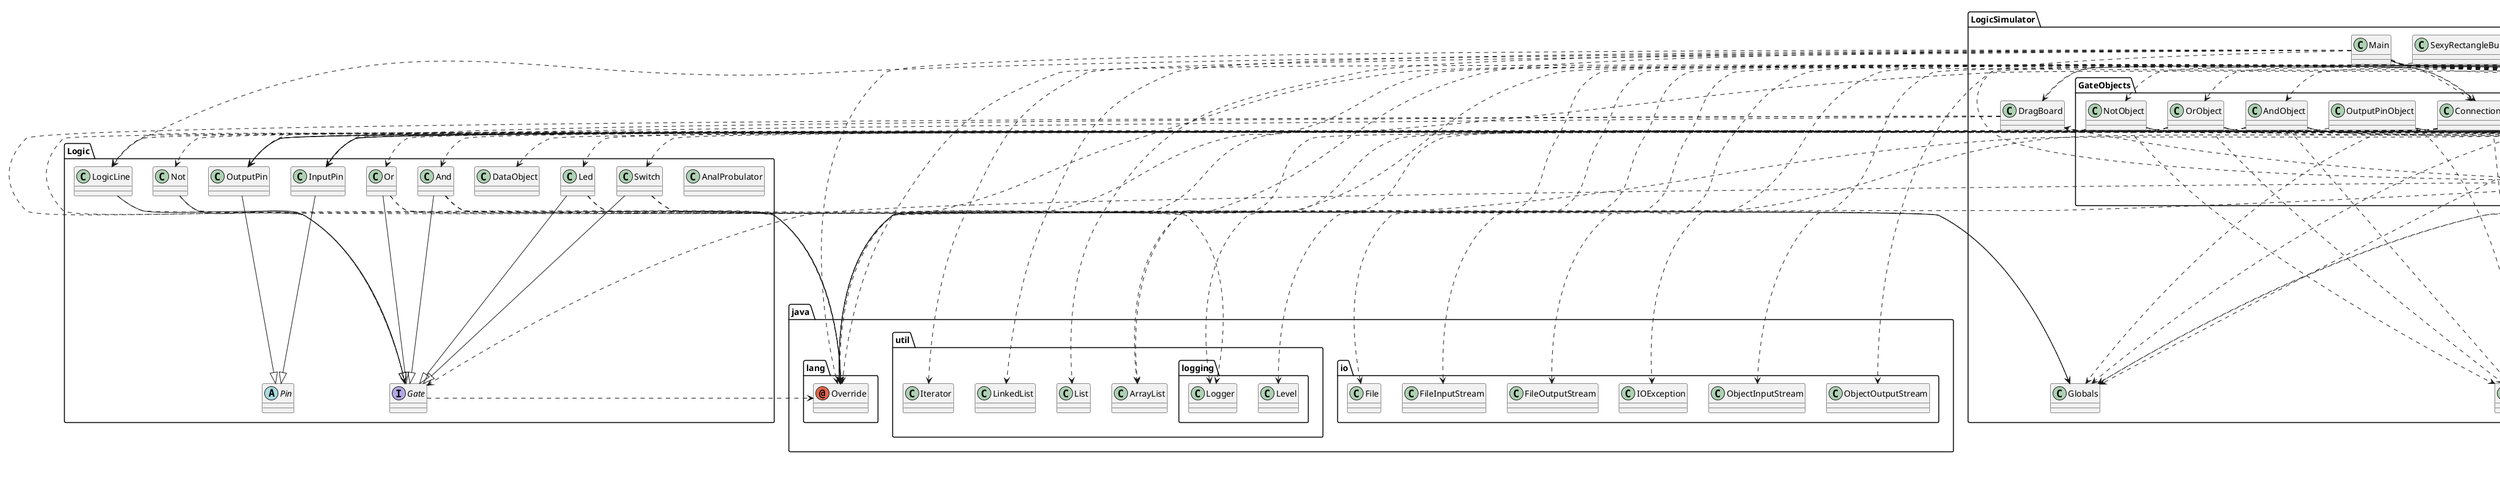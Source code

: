 @startuml
abstract class Logic.Pin
annotation java.lang.Override
class Logic.AnalProbulator
class Logic.And
class Logic.DataObject
class Logic.InputPin
class Logic.Led
class Logic.LogicLine
class Logic.Not
class Logic.Or
class Logic.OutputPin
class Logic.Switch
class LogicSimulator.DragBoard
class LogicSimulator.GateObjects.AndObject
class LogicSimulator.GateObjects.ConnectionLineObject
class LogicSimulator.GateObjects.GateObject
class LogicSimulator.GateObjects.InputPinObject
class LogicSimulator.GateObjects.LedObject
class LogicSimulator.GateObjects.NotObject
class LogicSimulator.GateObjects.OrObject
class LogicSimulator.GateObjects.OutputPinObject
class LogicSimulator.GateObjects.PinObject
class LogicSimulator.GateObjects.SwitchObject
class LogicSimulator.Globals
class LogicSimulator.Main
class LogicSimulator.MenuBarBuilder
class LogicSimulator.SexyCircleBuilder
class LogicSimulator.SexyRectangleBuilder
class LogicSimulator.SideBarBuilder
class LogicSimulator.Textures
class com.sun.corba.se.pept.encoding.InputObject
class java.io.File
class java.io.FileInputStream
class java.io.FileOutputStream
class java.io.IOException
class java.io.ObjectInputStream
class java.io.ObjectOutputStream
class java.util.ArrayList
class java.util.Iterator
class java.util.LinkedList
class java.util.List
class java.util.logging.Level
class java.util.logging.Logger
class javafx.animation.Animation
class javafx.animation.KeyFrame
class javafx.animation.Timeline
class javafx.application.Application
class javafx.application.Platform
class javafx.collections.FXCollections
class javafx.collections.ObservableList
class javafx.event.ActionEvent
class javafx.event.Event
class javafx.event.EventHandler
class javafx.geometry.Point2D
class javafx.geometry.Pos
class javafx.scene.Cursor
class javafx.scene.Group
class javafx.scene.ImageCursor
class javafx.scene.Scene
class javafx.scene.control.Button
class javafx.scene.control.Label
class javafx.scene.control.ListView
class javafx.scene.control.MenuBar
class javafx.scene.control.MenuItem
class javafx.scene.control.SeparatorMenuItem
class javafx.scene.control.TextField
class javafx.scene.control.Tooltip
class javafx.scene.effect.InnerShadow
class javafx.scene.image.Image
class javafx.scene.image.ImageView
class javafx.scene.input.KeyCode
class javafx.scene.input.KeyCodeCombination
class javafx.scene.input.KeyCombination
class javafx.scene.input.KeyEvent
class javafx.scene.input.MouseButton
class javafx.scene.input.MouseEvent
class javafx.scene.input.ScrollEvent
class javafx.scene.layout.HBox
class javafx.scene.layout.Priority
class javafx.scene.layout.Region
class javafx.scene.layout.VBox
class javafx.scene.paint.Color
class javafx.scene.paint.CycleMethod
class javafx.scene.paint.ImagePattern
class javafx.scene.paint.LinearGradient
class javafx.scene.paint.RadialGradient
class javafx.scene.paint.Stop
class javafx.scene.shape.Circle
class javafx.scene.shape.Line
class javafx.scene.shape.Rectangle
class javafx.stage.FileChooser
class javafx.stage.Modality
class javafx.stage.Stage
class javafx.stage.StageStyle
class javafx.util.Duration
interface Logic.Gate
Logic.And ..> java.lang.Override
Logic.And ..> LogicSimulator.Globals
Logic.And ..> java.util.logging.Logger
Logic.And --|> Logic.Gate
Logic.InputPin --|> Logic.Pin
Logic.Led ..> java.lang.Override
Logic.Led ..> LogicSimulator.Globals
Logic.Led --|> Logic.Gate
Logic.LogicLine ..> java.lang.Override
Logic.LogicLine --|> Logic.Gate
Logic.Not ..> java.lang.Override
Logic.Not ..> LogicSimulator.Globals
Logic.Not --|> Logic.Gate
Logic.Or ..> java.lang.Override
Logic.Or ..> LogicSimulator.Globals
Logic.Or --|> Logic.Gate
Logic.OutputPin --|> Logic.Pin
Logic.Switch ..> java.lang.Override
Logic.Switch ..> LogicSimulator.Globals
Logic.Switch --|> Logic.Gate
LogicSimulator.DragBoard ..> Logic.InputPin
LogicSimulator.DragBoard ..> Logic.OutputPin
LogicSimulator.DragBoard ..> LogicSimulator.GateObjects.ConnectionLineObject
LogicSimulator.DragBoard ..> LogicSimulator.GateObjects.GateObject
LogicSimulator.DragBoard ..> javafx.scene.Group
LogicSimulator.DragBoard ..> javafx.scene.shape.Line
LogicSimulator.DragBoard ..> Logic.Gate
LogicSimulator.GateObjects.AndObject ..> java.lang.Override
LogicSimulator.GateObjects.AndObject ..> Logic.And
LogicSimulator.GateObjects.AndObject ..> Logic.InputPin
LogicSimulator.GateObjects.AndObject ..> Logic.OutputPin
LogicSimulator.GateObjects.AndObject --|> LogicSimulator.GateObjects.GateObject
LogicSimulator.GateObjects.AndObject ..> LogicSimulator.Textures
LogicSimulator.GateObjects.AndObject ..> javafx.scene.Group
LogicSimulator.GateObjects.AndObject ..> javafx.scene.shape.Line
LogicSimulator.GateObjects.ConnectionLineObject ..> Logic.DataObject
LogicSimulator.GateObjects.ConnectionLineObject ..> Logic.InputPin
LogicSimulator.GateObjects.ConnectionLineObject ..> Logic.LogicLine
LogicSimulator.GateObjects.ConnectionLineObject ..> Logic.OutputPin
LogicSimulator.GateObjects.ConnectionLineObject ..> LogicSimulator.DragBoard
LogicSimulator.GateObjects.ConnectionLineObject ..> LogicSimulator.Globals
LogicSimulator.GateObjects.ConnectionLineObject ..> LogicSimulator.Textures
LogicSimulator.GateObjects.ConnectionLineObject ..> javafx.event.EventHandler
LogicSimulator.GateObjects.ConnectionLineObject ..> javafx.scene.Group
LogicSimulator.GateObjects.ConnectionLineObject ..> javafx.scene.ImageCursor
LogicSimulator.GateObjects.ConnectionLineObject ..> javafx.scene.image.Image
LogicSimulator.GateObjects.ConnectionLineObject ..> javafx.scene.input.MouseButton
LogicSimulator.GateObjects.ConnectionLineObject ..> javafx.scene.input.MouseEvent
LogicSimulator.GateObjects.ConnectionLineObject ..> javafx.scene.paint.Color
LogicSimulator.GateObjects.ConnectionLineObject ..> javafx.scene.shape.Line
LogicSimulator.GateObjects.ConnectionLineObject ..> javafx.scene.shape.Rectangle
LogicSimulator.GateObjects.ConnectionLineObject ..> Logic.Gate
LogicSimulator.GateObjects.GateObject ..> java.lang.Override
LogicSimulator.GateObjects.GateObject ..> LogicSimulator.Globals
LogicSimulator.GateObjects.GateObject ..> javafx.event.EventHandler
LogicSimulator.GateObjects.GateObject ..> javafx.geometry.Point2D
LogicSimulator.GateObjects.GateObject ..> javafx.scene.Group
LogicSimulator.GateObjects.GateObject ..> javafx.scene.image.Image
LogicSimulator.GateObjects.GateObject ..> javafx.scene.input.MouseButton
LogicSimulator.GateObjects.GateObject ..> javafx.scene.input.MouseEvent
LogicSimulator.GateObjects.GateObject ..> javafx.scene.paint.ImagePattern
LogicSimulator.GateObjects.GateObject ..> javafx.scene.shape.Line
LogicSimulator.GateObjects.GateObject ..> javafx.scene.shape.Rectangle
LogicSimulator.GateObjects.GateObject ..> Logic.Gate
LogicSimulator.GateObjects.InputPinObject ..> Logic.InputPin
LogicSimulator.GateObjects.InputPinObject --|> LogicSimulator.GateObjects.PinObject
LogicSimulator.GateObjects.InputPinObject ..> LogicSimulator.Textures
LogicSimulator.GateObjects.InputPinObject ..> javafx.scene.Group
LogicSimulator.GateObjects.InputPinObject ..> javafx.scene.shape.Line
LogicSimulator.GateObjects.InputPinObject ..> javafx.scene.shape.Rectangle
LogicSimulator.GateObjects.LedObject ..> java.lang.Override
LogicSimulator.GateObjects.LedObject ..> Logic.InputPin
LogicSimulator.GateObjects.LedObject ..> Logic.Led
LogicSimulator.GateObjects.LedObject --|> LogicSimulator.GateObjects.GateObject
LogicSimulator.GateObjects.LedObject ..> LogicSimulator.Globals
LogicSimulator.GateObjects.LedObject ..> LogicSimulator.Textures
LogicSimulator.GateObjects.LedObject ..> javafx.event.EventHandler
LogicSimulator.GateObjects.LedObject ..> javafx.geometry.Point2D
LogicSimulator.GateObjects.LedObject ..> javafx.scene.Group
LogicSimulator.GateObjects.LedObject ..> javafx.scene.input.MouseButton
LogicSimulator.GateObjects.LedObject ..> javafx.scene.input.MouseEvent
LogicSimulator.GateObjects.LedObject ..> javafx.scene.paint.ImagePattern
LogicSimulator.GateObjects.LedObject ..> javafx.scene.shape.Line
LogicSimulator.GateObjects.LedObject ..> javafx.scene.shape.Rectangle
LogicSimulator.GateObjects.NotObject ..> java.lang.Override
LogicSimulator.GateObjects.NotObject ..> Logic.InputPin
LogicSimulator.GateObjects.NotObject ..> Logic.Not
LogicSimulator.GateObjects.NotObject ..> Logic.OutputPin
LogicSimulator.GateObjects.NotObject --|> LogicSimulator.GateObjects.GateObject
LogicSimulator.GateObjects.NotObject ..> LogicSimulator.Textures
LogicSimulator.GateObjects.NotObject ..> javafx.scene.Group
LogicSimulator.GateObjects.NotObject ..> javafx.scene.shape.Line
LogicSimulator.GateObjects.OrObject ..> java.lang.Override
LogicSimulator.GateObjects.OrObject ..> Logic.InputPin
LogicSimulator.GateObjects.OrObject ..> Logic.Or
LogicSimulator.GateObjects.OrObject ..> Logic.OutputPin
LogicSimulator.GateObjects.OrObject --|> LogicSimulator.GateObjects.GateObject
LogicSimulator.GateObjects.OrObject ..> LogicSimulator.Textures
LogicSimulator.GateObjects.OrObject ..> javafx.scene.Group
LogicSimulator.GateObjects.OrObject ..> javafx.scene.shape.Line
LogicSimulator.GateObjects.OutputPinObject ..> Logic.OutputPin
LogicSimulator.GateObjects.OutputPinObject --|> LogicSimulator.GateObjects.PinObject
LogicSimulator.GateObjects.OutputPinObject ..> LogicSimulator.Textures
LogicSimulator.GateObjects.OutputPinObject ..> javafx.scene.Group
LogicSimulator.GateObjects.OutputPinObject ..> javafx.scene.shape.Line
LogicSimulator.GateObjects.OutputPinObject ..> javafx.scene.shape.Rectangle
LogicSimulator.GateObjects.PinObject ..> Logic.InputPin
LogicSimulator.GateObjects.PinObject ..> Logic.LogicLine
LogicSimulator.GateObjects.PinObject ..> Logic.OutputPin
LogicSimulator.GateObjects.PinObject ..> LogicSimulator.DragBoard
LogicSimulator.GateObjects.PinObject ..> LogicSimulator.Globals
LogicSimulator.GateObjects.PinObject ..> LogicSimulator.Textures
LogicSimulator.GateObjects.PinObject ..> com.sun.corba.se.pept.encoding.InputObject
LogicSimulator.GateObjects.PinObject ..> javafx.event.EventHandler
LogicSimulator.GateObjects.PinObject ..> javafx.geometry.Point2D
LogicSimulator.GateObjects.PinObject ..> javafx.scene.Cursor
LogicSimulator.GateObjects.PinObject ..> javafx.scene.Group
LogicSimulator.GateObjects.PinObject ..> javafx.scene.ImageCursor
LogicSimulator.GateObjects.PinObject ..> javafx.scene.image.Image
LogicSimulator.GateObjects.PinObject ..> javafx.scene.input.MouseButton
LogicSimulator.GateObjects.PinObject ..> javafx.scene.input.MouseEvent
LogicSimulator.GateObjects.PinObject ..> javafx.scene.paint.Color
LogicSimulator.GateObjects.PinObject ..> javafx.scene.paint.ImagePattern
LogicSimulator.GateObjects.PinObject ..> javafx.scene.shape.Line
LogicSimulator.GateObjects.PinObject ..> javafx.scene.shape.Rectangle
LogicSimulator.GateObjects.SwitchObject ..> java.lang.Override
LogicSimulator.GateObjects.SwitchObject ..> Logic.OutputPin
LogicSimulator.GateObjects.SwitchObject ..> Logic.Switch
LogicSimulator.GateObjects.SwitchObject --|> LogicSimulator.GateObjects.GateObject
LogicSimulator.GateObjects.SwitchObject ..> LogicSimulator.Globals
LogicSimulator.GateObjects.SwitchObject ..> LogicSimulator.Textures
LogicSimulator.GateObjects.SwitchObject ..> javafx.event.EventHandler
LogicSimulator.GateObjects.SwitchObject ..> javafx.geometry.Point2D
LogicSimulator.GateObjects.SwitchObject ..> javafx.scene.Group
LogicSimulator.GateObjects.SwitchObject ..> javafx.scene.ImageCursor
LogicSimulator.GateObjects.SwitchObject ..> javafx.scene.image.Image
LogicSimulator.GateObjects.SwitchObject ..> javafx.scene.input.MouseButton
LogicSimulator.GateObjects.SwitchObject ..> javafx.scene.input.MouseEvent
LogicSimulator.GateObjects.SwitchObject ..> javafx.scene.paint.ImagePattern
LogicSimulator.GateObjects.SwitchObject ..> javafx.scene.shape.Line
LogicSimulator.GateObjects.SwitchObject ..> javafx.scene.shape.Rectangle
LogicSimulator.Main ..> java.lang.Override
LogicSimulator.Main ..> Logic.LogicLine
LogicSimulator.Main ..> LogicSimulator.GateObjects.ConnectionLineObject
LogicSimulator.Main ..> LogicSimulator.GateObjects.GateObject
LogicSimulator.Main ..> java.util.ArrayList
LogicSimulator.Main ..> java.util.Iterator
LogicSimulator.Main ..> java.util.LinkedList
LogicSimulator.Main ..> java.util.List
LogicSimulator.Main ..> javafx.animation.Animation
LogicSimulator.Main ..> javafx.animation.KeyFrame
LogicSimulator.Main ..> javafx.animation.Timeline
LogicSimulator.Main --|> javafx.application.Application
LogicSimulator.Main ..> javafx.collections.FXCollections
LogicSimulator.Main ..> javafx.collections.ObservableList
LogicSimulator.Main ..> javafx.event.Event
LogicSimulator.Main ..> javafx.event.EventHandler
LogicSimulator.Main ..> javafx.geometry.Point2D
LogicSimulator.Main ..> javafx.scene.Group
LogicSimulator.Main ..> javafx.scene.ImageCursor
LogicSimulator.Main ..> javafx.scene.Scene
LogicSimulator.Main ..> javafx.scene.control.ListView
LogicSimulator.Main ..> javafx.scene.control.MenuBar
LogicSimulator.Main ..> javafx.scene.image.Image
LogicSimulator.Main ..> javafx.scene.input.MouseEvent
LogicSimulator.Main ..> javafx.scene.input.ScrollEvent
LogicSimulator.Main ..> javafx.scene.layout.HBox
LogicSimulator.Main ..> javafx.scene.layout.VBox
LogicSimulator.Main ..> javafx.scene.paint.Color
LogicSimulator.Main ..> javafx.scene.paint.CycleMethod
LogicSimulator.Main ..> javafx.scene.paint.LinearGradient
LogicSimulator.Main ..> javafx.scene.paint.Stop
LogicSimulator.Main ..> javafx.scene.shape.Circle
LogicSimulator.Main ..> javafx.scene.shape.Line
LogicSimulator.Main ..> javafx.scene.shape.Rectangle
LogicSimulator.Main ..> javafx.stage.Stage
LogicSimulator.Main ..> javafx.util.Duration
LogicSimulator.MenuBarBuilder ..> java.lang.Override
LogicSimulator.MenuBarBuilder ..> LogicSimulator.GateObjects.ConnectionLineObject
LogicSimulator.MenuBarBuilder ..> java.io.File
LogicSimulator.MenuBarBuilder ..> java.io.FileInputStream
LogicSimulator.MenuBarBuilder ..> java.io.FileOutputStream
LogicSimulator.MenuBarBuilder ..> java.io.IOException
LogicSimulator.MenuBarBuilder ..> java.io.ObjectInputStream
LogicSimulator.MenuBarBuilder ..> java.io.ObjectOutputStream
LogicSimulator.MenuBarBuilder ..> java.util.ArrayList
LogicSimulator.MenuBarBuilder ..> java.util.logging.Level
LogicSimulator.MenuBarBuilder ..> java.util.logging.Logger
LogicSimulator.MenuBarBuilder ..> javafx.application.Platform
LogicSimulator.MenuBarBuilder ..> javafx.event.ActionEvent
LogicSimulator.MenuBarBuilder ..> javafx.event.EventHandler
LogicSimulator.MenuBarBuilder ..> javafx.geometry.Pos
LogicSimulator.MenuBarBuilder ..> javafx.scene.Group
LogicSimulator.MenuBarBuilder ..> javafx.scene.Scene
LogicSimulator.MenuBarBuilder ..> javafx.scene.control.Button
LogicSimulator.MenuBarBuilder ..> javafx.scene.control.Label
LogicSimulator.MenuBarBuilder ..> javafx.scene.control.MenuBar
LogicSimulator.MenuBarBuilder ..> javafx.scene.control.MenuItem
LogicSimulator.MenuBarBuilder ..> javafx.scene.control.SeparatorMenuItem
LogicSimulator.MenuBarBuilder ..> javafx.scene.image.ImageView
LogicSimulator.MenuBarBuilder ..> javafx.scene.input.KeyCode
LogicSimulator.MenuBarBuilder ..> javafx.scene.input.KeyCodeCombination
LogicSimulator.MenuBarBuilder ..> javafx.scene.input.KeyCombination
LogicSimulator.MenuBarBuilder ..> javafx.scene.layout.HBox
LogicSimulator.MenuBarBuilder ..> javafx.scene.layout.VBox
LogicSimulator.MenuBarBuilder ..> javafx.stage.FileChooser
LogicSimulator.MenuBarBuilder ..> javafx.stage.Modality
LogicSimulator.MenuBarBuilder ..> javafx.stage.Stage
LogicSimulator.MenuBarBuilder ..> javafx.stage.StageStyle
LogicSimulator.SexyCircleBuilder ..> java.lang.Override
LogicSimulator.SexyCircleBuilder ..> javafx.event.EventHandler
LogicSimulator.SexyCircleBuilder ..> javafx.geometry.Point2D
LogicSimulator.SexyCircleBuilder ..> javafx.scene.Cursor
LogicSimulator.SexyCircleBuilder ..> javafx.scene.effect.InnerShadow
LogicSimulator.SexyCircleBuilder ..> javafx.scene.input.MouseButton
LogicSimulator.SexyCircleBuilder ..> javafx.scene.input.MouseEvent
LogicSimulator.SexyCircleBuilder ..> javafx.scene.paint.Color
LogicSimulator.SexyCircleBuilder ..> javafx.scene.paint.CycleMethod
LogicSimulator.SexyCircleBuilder ..> javafx.scene.paint.RadialGradient
LogicSimulator.SexyCircleBuilder ..> javafx.scene.paint.Stop
LogicSimulator.SexyCircleBuilder ..> javafx.scene.shape.Circle
LogicSimulator.SexyRectangleBuilder ..> java.lang.Override
LogicSimulator.SexyRectangleBuilder ..> javafx.event.EventHandler
LogicSimulator.SexyRectangleBuilder ..> javafx.geometry.Point2D
LogicSimulator.SexyRectangleBuilder ..> javafx.scene.Cursor
LogicSimulator.SexyRectangleBuilder ..> javafx.scene.image.Image
LogicSimulator.SexyRectangleBuilder ..> javafx.scene.input.MouseButton
LogicSimulator.SexyRectangleBuilder ..> javafx.scene.input.MouseEvent
LogicSimulator.SexyRectangleBuilder ..> javafx.scene.paint.ImagePattern
LogicSimulator.SexyRectangleBuilder ..> javafx.scene.shape.Rectangle
LogicSimulator.SideBarBuilder ..> java.lang.Override
LogicSimulator.SideBarBuilder ..> LogicSimulator.GateObjects.AndObject
LogicSimulator.SideBarBuilder ..> LogicSimulator.GateObjects.LedObject
LogicSimulator.SideBarBuilder ..> LogicSimulator.GateObjects.NotObject
LogicSimulator.SideBarBuilder ..> LogicSimulator.GateObjects.OrObject
LogicSimulator.SideBarBuilder ..> LogicSimulator.GateObjects.SwitchObject
LogicSimulator.SideBarBuilder ..> javafx.event.ActionEvent
LogicSimulator.SideBarBuilder ..> javafx.event.EventHandler
LogicSimulator.SideBarBuilder ..> javafx.geometry.Point2D
LogicSimulator.SideBarBuilder ..> javafx.scene.control.Button
LogicSimulator.SideBarBuilder ..> javafx.scene.control.Label
LogicSimulator.SideBarBuilder ..> javafx.scene.control.TextField
LogicSimulator.SideBarBuilder ..> javafx.scene.control.Tooltip
LogicSimulator.SideBarBuilder ..> javafx.scene.image.ImageView
LogicSimulator.SideBarBuilder ..> javafx.scene.input.KeyCode
LogicSimulator.SideBarBuilder ..> javafx.scene.input.KeyEvent
LogicSimulator.SideBarBuilder ..> javafx.scene.input.MouseButton
LogicSimulator.SideBarBuilder ..> javafx.scene.input.MouseEvent
LogicSimulator.SideBarBuilder ..> javafx.scene.layout.HBox
LogicSimulator.SideBarBuilder ..> javafx.scene.layout.Priority
LogicSimulator.SideBarBuilder ..> javafx.scene.layout.Region
LogicSimulator.SideBarBuilder ..> javafx.scene.layout.VBox
LogicSimulator.SideBarBuilder ..> javafx.scene.shape.Circle
LogicSimulator.SideBarBuilder ..> javafx.scene.shape.Rectangle
LogicSimulator.Textures ..> javafx.scene.image.Image
Logic.Gate ..> java.lang.Override
@enduml